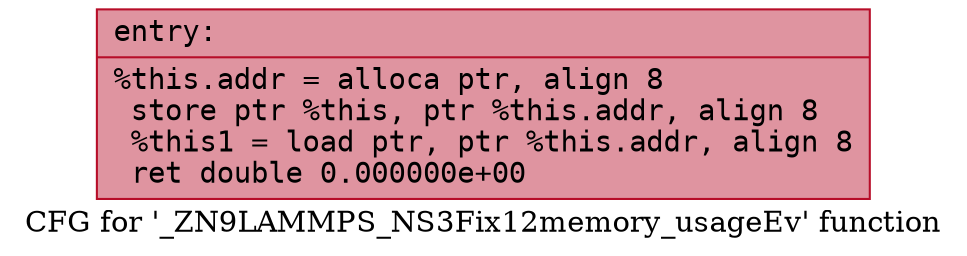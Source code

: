 digraph "CFG for '_ZN9LAMMPS_NS3Fix12memory_usageEv' function" {
	label="CFG for '_ZN9LAMMPS_NS3Fix12memory_usageEv' function";

	Node0x560f40cb79b0 [shape=record,color="#b70d28ff", style=filled, fillcolor="#b70d2870" fontname="Courier",label="{entry:\l|  %this.addr = alloca ptr, align 8\l  store ptr %this, ptr %this.addr, align 8\l  %this1 = load ptr, ptr %this.addr, align 8\l  ret double 0.000000e+00\l}"];
}
